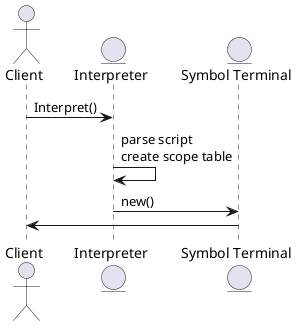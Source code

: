 @startuml "One"

scale 3/3

actor "Client" as client
entity "Interpreter" as interpreter
entity "Symbol Terminal" as terminal
client -> interpreter: Interpret()
interpreter -> interpreter: parse script\ncreate scope table
interpreter -> terminal: new()
client <- terminal

@enduml

